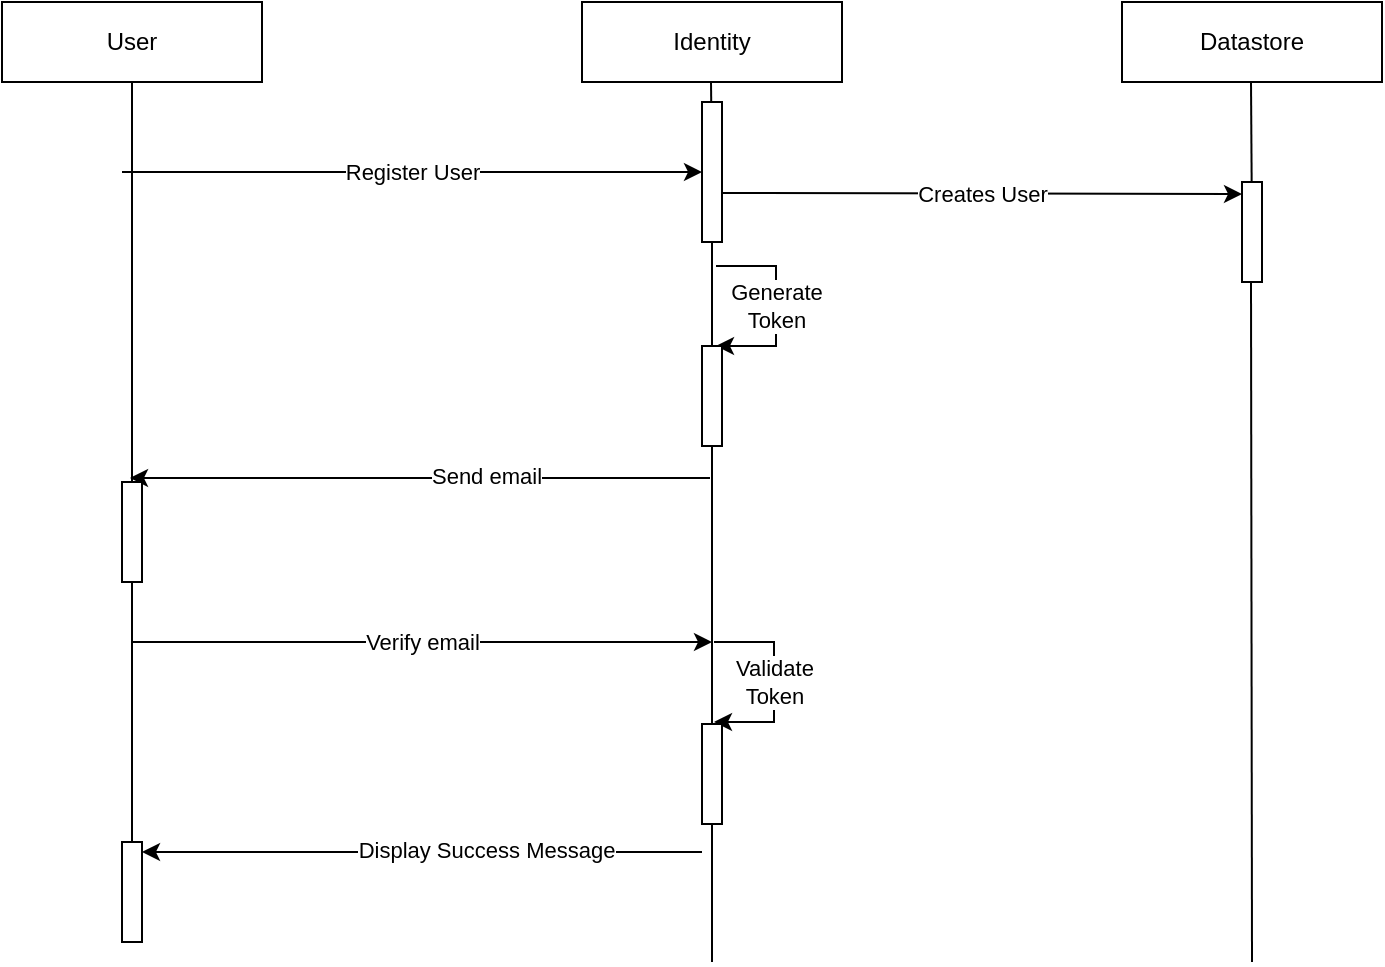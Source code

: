 <mxfile version="20.8.23" type="github">
  <diagram name="Page-1" id="MWvJxe5KELvbvZk16Ajl">
    <mxGraphModel dx="1050" dy="549" grid="1" gridSize="10" guides="1" tooltips="1" connect="1" arrows="1" fold="1" page="1" pageScale="1" pageWidth="850" pageHeight="1100" math="0" shadow="0">
      <root>
        <mxCell id="0" />
        <mxCell id="1" parent="0" />
        <mxCell id="w3vxQ_T0qbavXjY25Tz_-1" value="User" style="rounded=0;whiteSpace=wrap;html=1;" vertex="1" parent="1">
          <mxGeometry x="60" y="40" width="130" height="40" as="geometry" />
        </mxCell>
        <mxCell id="w3vxQ_T0qbavXjY25Tz_-2" value="Identity" style="rounded=0;whiteSpace=wrap;html=1;" vertex="1" parent="1">
          <mxGeometry x="350" y="40" width="130" height="40" as="geometry" />
        </mxCell>
        <mxCell id="w3vxQ_T0qbavXjY25Tz_-3" value="Datastore" style="rounded=0;whiteSpace=wrap;html=1;" vertex="1" parent="1">
          <mxGeometry x="620" y="40" width="130" height="40" as="geometry" />
        </mxCell>
        <mxCell id="w3vxQ_T0qbavXjY25Tz_-4" value="" style="endArrow=none;html=1;rounded=0;entryX=0.5;entryY=1;entryDx=0;entryDy=0;startArrow=none;" edge="1" parent="1" source="w3vxQ_T0qbavXjY25Tz_-17" target="w3vxQ_T0qbavXjY25Tz_-1">
          <mxGeometry width="50" height="50" relative="1" as="geometry">
            <mxPoint x="125" y="550" as="sourcePoint" />
            <mxPoint x="450" y="60" as="targetPoint" />
          </mxGeometry>
        </mxCell>
        <mxCell id="w3vxQ_T0qbavXjY25Tz_-5" value="" style="endArrow=none;html=1;rounded=0;entryX=0.5;entryY=1;entryDx=0;entryDy=0;startArrow=none;" edge="1" parent="1" source="w3vxQ_T0qbavXjY25Tz_-7">
          <mxGeometry width="50" height="50" relative="1" as="geometry">
            <mxPoint x="414.5" y="550" as="sourcePoint" />
            <mxPoint x="414.5" y="80" as="targetPoint" />
          </mxGeometry>
        </mxCell>
        <mxCell id="w3vxQ_T0qbavXjY25Tz_-6" value="" style="endArrow=none;html=1;rounded=0;entryX=0.5;entryY=1;entryDx=0;entryDy=0;startArrow=none;" edge="1" parent="1" source="w3vxQ_T0qbavXjY25Tz_-28">
          <mxGeometry width="50" height="50" relative="1" as="geometry">
            <mxPoint x="684.5" y="550" as="sourcePoint" />
            <mxPoint x="684.5" y="80" as="targetPoint" />
          </mxGeometry>
        </mxCell>
        <mxCell id="w3vxQ_T0qbavXjY25Tz_-8" value="" style="endArrow=none;html=1;rounded=0;entryX=1;entryY=0.5;entryDx=0;entryDy=0;startArrow=none;" edge="1" parent="1" source="w3vxQ_T0qbavXjY25Tz_-13" target="w3vxQ_T0qbavXjY25Tz_-7">
          <mxGeometry width="50" height="50" relative="1" as="geometry">
            <mxPoint x="415" y="550" as="sourcePoint" />
            <mxPoint x="415" y="220" as="targetPoint" />
            <Array as="points" />
          </mxGeometry>
        </mxCell>
        <mxCell id="w3vxQ_T0qbavXjY25Tz_-7" value="" style="rounded=0;whiteSpace=wrap;html=1;direction=south;" vertex="1" parent="1">
          <mxGeometry x="410" y="90" width="10" height="70" as="geometry" />
        </mxCell>
        <mxCell id="w3vxQ_T0qbavXjY25Tz_-9" value="Register User" style="endArrow=classic;html=1;rounded=0;entryX=0.5;entryY=1;entryDx=0;entryDy=0;" edge="1" parent="1" target="w3vxQ_T0qbavXjY25Tz_-7">
          <mxGeometry width="50" height="50" relative="1" as="geometry">
            <mxPoint x="120" y="125" as="sourcePoint" />
            <mxPoint x="450" y="260" as="targetPoint" />
          </mxGeometry>
        </mxCell>
        <mxCell id="w3vxQ_T0qbavXjY25Tz_-10" value="Creates User" style="endArrow=classic;html=1;rounded=0;" edge="1" parent="1">
          <mxGeometry width="50" height="50" relative="1" as="geometry">
            <mxPoint x="420" y="135.5" as="sourcePoint" />
            <mxPoint x="680" y="136" as="targetPoint" />
          </mxGeometry>
        </mxCell>
        <mxCell id="w3vxQ_T0qbavXjY25Tz_-12" value="Generate &lt;br&gt;Token" style="endArrow=classic;html=1;rounded=0;" edge="1" parent="1">
          <mxGeometry width="50" height="50" relative="1" as="geometry">
            <mxPoint x="417" y="172" as="sourcePoint" />
            <mxPoint x="417" y="212" as="targetPoint" />
            <Array as="points">
              <mxPoint x="447" y="172" />
              <mxPoint x="447" y="212" />
            </Array>
          </mxGeometry>
        </mxCell>
        <mxCell id="w3vxQ_T0qbavXjY25Tz_-14" value="" style="endArrow=none;html=1;rounded=0;entryX=1;entryY=0.5;entryDx=0;entryDy=0;startArrow=none;" edge="1" parent="1" source="w3vxQ_T0qbavXjY25Tz_-22" target="w3vxQ_T0qbavXjY25Tz_-13">
          <mxGeometry width="50" height="50" relative="1" as="geometry">
            <mxPoint x="415" y="550" as="sourcePoint" />
            <mxPoint x="415" y="160" as="targetPoint" />
            <Array as="points" />
          </mxGeometry>
        </mxCell>
        <mxCell id="w3vxQ_T0qbavXjY25Tz_-13" value="" style="rounded=0;whiteSpace=wrap;html=1;direction=south;" vertex="1" parent="1">
          <mxGeometry x="410" y="212" width="10" height="50" as="geometry" />
        </mxCell>
        <mxCell id="w3vxQ_T0qbavXjY25Tz_-15" value="" style="endArrow=classic;html=1;rounded=0;" edge="1" parent="1">
          <mxGeometry width="50" height="50" relative="1" as="geometry">
            <mxPoint x="414" y="278" as="sourcePoint" />
            <mxPoint x="124" y="278" as="targetPoint" />
          </mxGeometry>
        </mxCell>
        <mxCell id="w3vxQ_T0qbavXjY25Tz_-16" value="Send email" style="edgeLabel;html=1;align=center;verticalAlign=middle;resizable=0;points=[];" vertex="1" connectable="0" parent="w3vxQ_T0qbavXjY25Tz_-15">
          <mxGeometry x="-0.225" y="-1" relative="1" as="geometry">
            <mxPoint as="offset" />
          </mxGeometry>
        </mxCell>
        <mxCell id="w3vxQ_T0qbavXjY25Tz_-18" value="" style="endArrow=none;html=1;rounded=0;entryX=1;entryY=0.5;entryDx=0;entryDy=0;entryPerimeter=0;startArrow=none;" edge="1" parent="1" source="w3vxQ_T0qbavXjY25Tz_-24" target="w3vxQ_T0qbavXjY25Tz_-17">
          <mxGeometry width="50" height="50" relative="1" as="geometry">
            <mxPoint x="125" y="550" as="sourcePoint" />
            <mxPoint x="125" y="340" as="targetPoint" />
          </mxGeometry>
        </mxCell>
        <mxCell id="w3vxQ_T0qbavXjY25Tz_-17" value="" style="rounded=0;whiteSpace=wrap;html=1;direction=south;" vertex="1" parent="1">
          <mxGeometry x="120" y="280" width="10" height="50" as="geometry" />
        </mxCell>
        <mxCell id="w3vxQ_T0qbavXjY25Tz_-19" value="Verify email" style="endArrow=classic;html=1;rounded=0;entryX=0.5;entryY=1;entryDx=0;entryDy=0;" edge="1" parent="1">
          <mxGeometry width="50" height="50" relative="1" as="geometry">
            <mxPoint x="125" y="360" as="sourcePoint" />
            <mxPoint x="415" y="360" as="targetPoint" />
          </mxGeometry>
        </mxCell>
        <mxCell id="w3vxQ_T0qbavXjY25Tz_-21" value="Validate&lt;br&gt;Token" style="endArrow=classic;html=1;rounded=0;" edge="1" parent="1">
          <mxGeometry width="50" height="50" relative="1" as="geometry">
            <mxPoint x="416" y="360" as="sourcePoint" />
            <mxPoint x="416" y="400" as="targetPoint" />
            <Array as="points">
              <mxPoint x="446" y="360" />
              <mxPoint x="446" y="400" />
            </Array>
          </mxGeometry>
        </mxCell>
        <mxCell id="w3vxQ_T0qbavXjY25Tz_-23" value="" style="endArrow=none;html=1;rounded=0;entryX=1;entryY=0.5;entryDx=0;entryDy=0;" edge="1" parent="1" target="w3vxQ_T0qbavXjY25Tz_-22">
          <mxGeometry width="50" height="50" relative="1" as="geometry">
            <mxPoint x="415" y="520" as="sourcePoint" />
            <mxPoint x="415" y="262" as="targetPoint" />
            <Array as="points" />
          </mxGeometry>
        </mxCell>
        <mxCell id="w3vxQ_T0qbavXjY25Tz_-22" value="" style="rounded=0;whiteSpace=wrap;html=1;direction=south;" vertex="1" parent="1">
          <mxGeometry x="410" y="401" width="10" height="50" as="geometry" />
        </mxCell>
        <mxCell id="w3vxQ_T0qbavXjY25Tz_-25" value="" style="endArrow=none;html=1;rounded=0;entryX=1;entryY=0.5;entryDx=0;entryDy=0;entryPerimeter=0;exitX=1;exitY=0.5;exitDx=0;exitDy=0;exitPerimeter=0;" edge="1" parent="1" source="w3vxQ_T0qbavXjY25Tz_-24" target="w3vxQ_T0qbavXjY25Tz_-24">
          <mxGeometry width="50" height="50" relative="1" as="geometry">
            <mxPoint x="125" y="550" as="sourcePoint" />
            <mxPoint x="125" y="330" as="targetPoint" />
          </mxGeometry>
        </mxCell>
        <mxCell id="w3vxQ_T0qbavXjY25Tz_-24" value="" style="rounded=0;whiteSpace=wrap;html=1;direction=south;" vertex="1" parent="1">
          <mxGeometry x="120" y="460" width="10" height="50" as="geometry" />
        </mxCell>
        <mxCell id="w3vxQ_T0qbavXjY25Tz_-26" value="" style="endArrow=classic;html=1;rounded=0;" edge="1" parent="1">
          <mxGeometry width="50" height="50" relative="1" as="geometry">
            <mxPoint x="410" y="465" as="sourcePoint" />
            <mxPoint x="130" y="465" as="targetPoint" />
          </mxGeometry>
        </mxCell>
        <mxCell id="w3vxQ_T0qbavXjY25Tz_-27" value="Display Success Message" style="edgeLabel;html=1;align=center;verticalAlign=middle;resizable=0;points=[];" vertex="1" connectable="0" parent="w3vxQ_T0qbavXjY25Tz_-26">
          <mxGeometry x="-0.225" y="-1" relative="1" as="geometry">
            <mxPoint as="offset" />
          </mxGeometry>
        </mxCell>
        <mxCell id="w3vxQ_T0qbavXjY25Tz_-30" value="" style="endArrow=none;html=1;rounded=0;entryX=1;entryY=0.75;entryDx=0;entryDy=0;" edge="1" parent="1">
          <mxGeometry width="50" height="50" relative="1" as="geometry">
            <mxPoint x="685" y="520" as="sourcePoint" />
            <mxPoint x="684.5" y="180" as="targetPoint" />
          </mxGeometry>
        </mxCell>
        <mxCell id="w3vxQ_T0qbavXjY25Tz_-28" value="" style="rounded=0;whiteSpace=wrap;html=1;direction=south;" vertex="1" parent="1">
          <mxGeometry x="680" y="130" width="10" height="50" as="geometry" />
        </mxCell>
      </root>
    </mxGraphModel>
  </diagram>
</mxfile>
